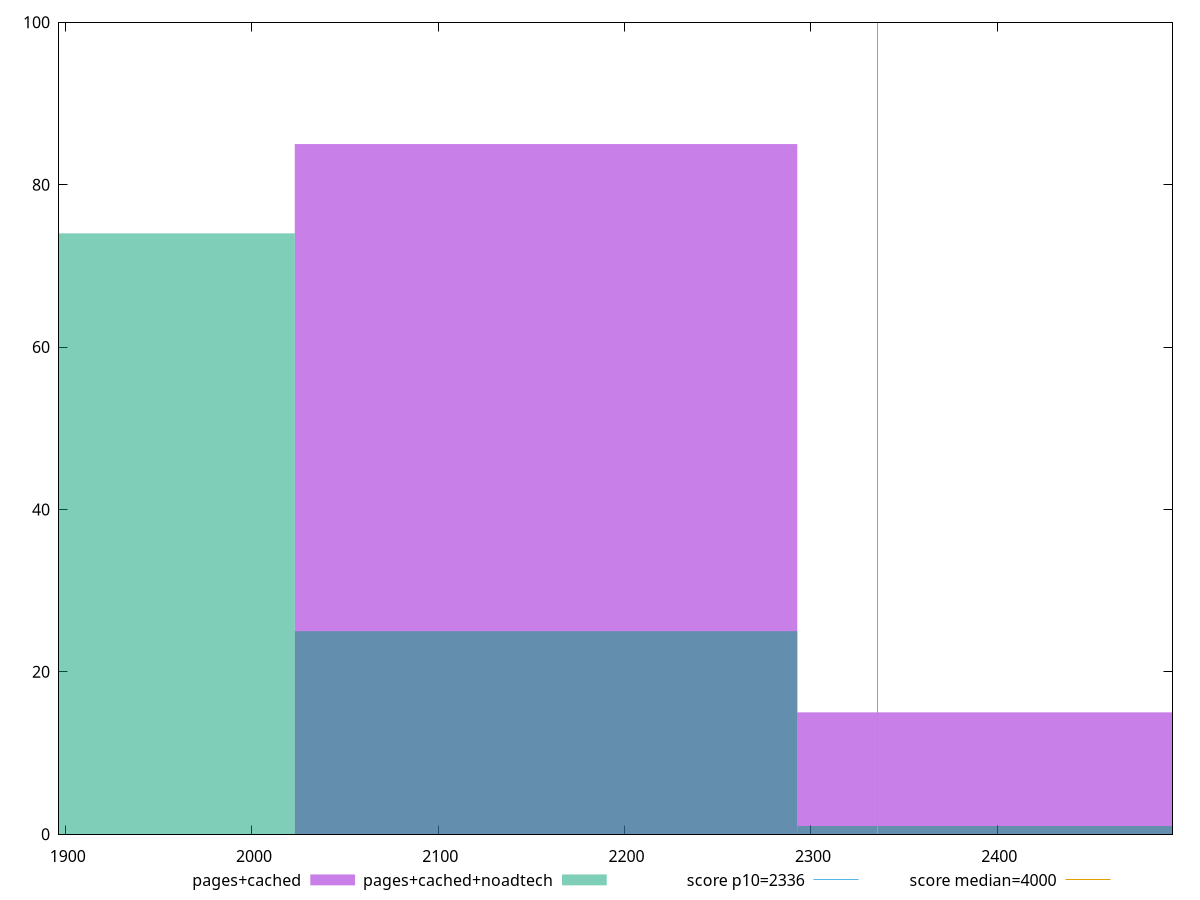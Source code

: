 reset

$pagesCached <<EOF
2427.572061805329 15
2157.8418327158483 85
EOF

$pagesCachedNoadtech <<EOF
2427.572061805329 1
1888.1116036263672 74
2157.8418327158483 25
EOF

set key outside below
set boxwidth 269.73022908948104
set xrange [1896.4170000000004:2494.1005]
set yrange [0:100]
set trange [0:100]
set style fill transparent solid 0.5 noborder

set parametric
set terminal svg size 640, 500 enhanced background rgb 'white'
set output "report_00018_2021-02-10T15-25-16.877Z/first-contentful-paint/comparison/histogram/1_vs_2.svg"

plot $pagesCached title "pages+cached" with boxes, \
     $pagesCachedNoadtech title "pages+cached+noadtech" with boxes, \
     2336,t title "score p10=2336", \
     4000,t title "score median=4000"

reset
